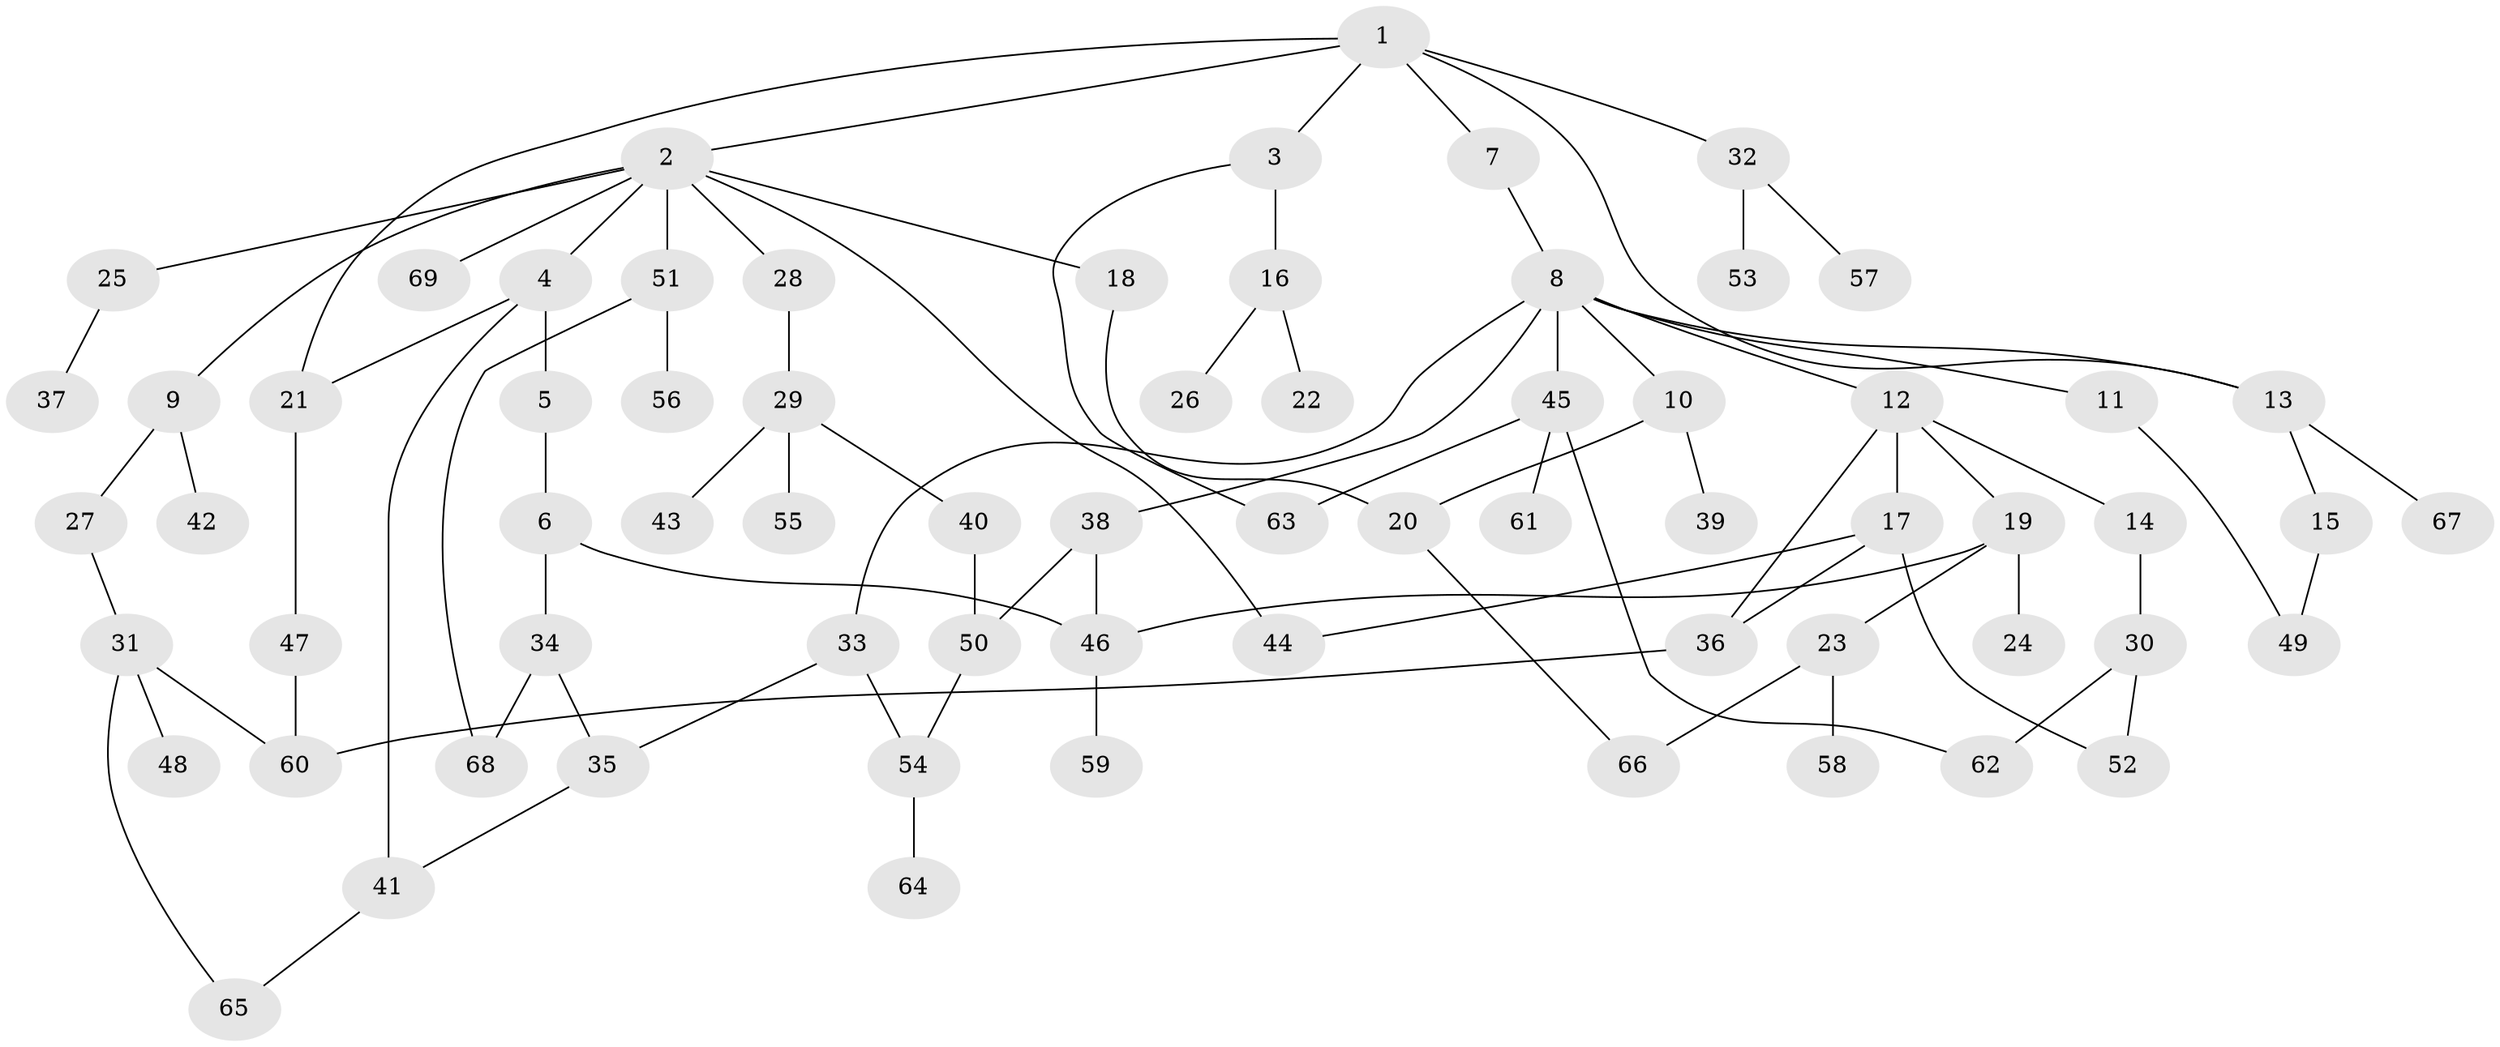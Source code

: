 // coarse degree distribution, {1: 0.5185185185185185, 3: 0.18518518518518517, 2: 0.18518518518518517, 8: 0.037037037037037035, 13: 0.037037037037037035, 6: 0.037037037037037035}
// Generated by graph-tools (version 1.1) at 2025/45/03/04/25 21:45:47]
// undirected, 69 vertices, 88 edges
graph export_dot {
graph [start="1"]
  node [color=gray90,style=filled];
  1;
  2;
  3;
  4;
  5;
  6;
  7;
  8;
  9;
  10;
  11;
  12;
  13;
  14;
  15;
  16;
  17;
  18;
  19;
  20;
  21;
  22;
  23;
  24;
  25;
  26;
  27;
  28;
  29;
  30;
  31;
  32;
  33;
  34;
  35;
  36;
  37;
  38;
  39;
  40;
  41;
  42;
  43;
  44;
  45;
  46;
  47;
  48;
  49;
  50;
  51;
  52;
  53;
  54;
  55;
  56;
  57;
  58;
  59;
  60;
  61;
  62;
  63;
  64;
  65;
  66;
  67;
  68;
  69;
  1 -- 2;
  1 -- 3;
  1 -- 7;
  1 -- 13;
  1 -- 32;
  1 -- 21;
  2 -- 4;
  2 -- 9;
  2 -- 18;
  2 -- 25;
  2 -- 28;
  2 -- 51;
  2 -- 69;
  2 -- 44;
  3 -- 16;
  3 -- 63;
  4 -- 5;
  4 -- 21;
  4 -- 41;
  5 -- 6;
  6 -- 34;
  6 -- 46;
  7 -- 8;
  8 -- 10;
  8 -- 11;
  8 -- 12;
  8 -- 33;
  8 -- 38;
  8 -- 45;
  8 -- 13;
  9 -- 27;
  9 -- 42;
  10 -- 39;
  10 -- 20;
  11 -- 49;
  12 -- 14;
  12 -- 17;
  12 -- 19;
  12 -- 36;
  13 -- 15;
  13 -- 67;
  14 -- 30;
  15 -- 49;
  16 -- 22;
  16 -- 26;
  17 -- 36;
  17 -- 44;
  17 -- 52;
  18 -- 20;
  19 -- 23;
  19 -- 24;
  19 -- 46;
  20 -- 66;
  21 -- 47;
  23 -- 58;
  23 -- 66;
  25 -- 37;
  27 -- 31;
  28 -- 29;
  29 -- 40;
  29 -- 43;
  29 -- 55;
  30 -- 62;
  30 -- 52;
  31 -- 48;
  31 -- 60;
  31 -- 65;
  32 -- 53;
  32 -- 57;
  33 -- 54;
  33 -- 35;
  34 -- 35;
  34 -- 68;
  35 -- 41;
  36 -- 60;
  38 -- 46;
  38 -- 50;
  40 -- 50;
  41 -- 65;
  45 -- 61;
  45 -- 62;
  45 -- 63;
  46 -- 59;
  47 -- 60;
  50 -- 54;
  51 -- 56;
  51 -- 68;
  54 -- 64;
}
